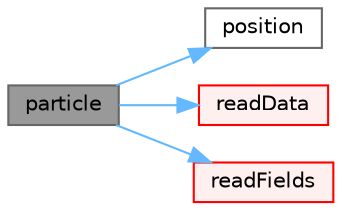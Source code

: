 digraph "particle"
{
 // LATEX_PDF_SIZE
  bgcolor="transparent";
  edge [fontname=Helvetica,fontsize=10,labelfontname=Helvetica,labelfontsize=10];
  node [fontname=Helvetica,fontsize=10,shape=box,height=0.2,width=0.4];
  rankdir="LR";
  Node1 [id="Node000001",label="particle",height=0.2,width=0.4,color="gray40", fillcolor="grey60", style="filled", fontcolor="black",tooltip=" "];
  Node1 -> Node2 [id="edge1_Node000001_Node000002",color="steelblue1",style="solid",tooltip=" "];
  Node2 [id="Node000002",label="position",height=0.2,width=0.4,color="grey40", fillcolor="white", style="filled",URL="$classFoam_1_1particle.html#a2767b5170e8a9ddc44983ca5130a7225",tooltip=" "];
  Node1 -> Node3 [id="edge2_Node000001_Node000003",color="steelblue1",style="solid",tooltip=" "];
  Node3 [id="Node000003",label="readData",height=0.2,width=0.4,color="red", fillcolor="#FFF0F0", style="filled",URL="$classFoam_1_1particle.html#a725fe606dd03b1fbb8d4f5bec98d0414",tooltip=" "];
  Node1 -> Node13 [id="edge3_Node000001_Node000013",color="steelblue1",style="solid",tooltip=" "];
  Node13 [id="Node000013",label="readFields",height=0.2,width=0.4,color="red", fillcolor="#FFF0F0", style="filled",URL="$classFoam_1_1particle.html#a2f1d505c4cceec00caa0a0d21cc43113",tooltip=" "];
}
